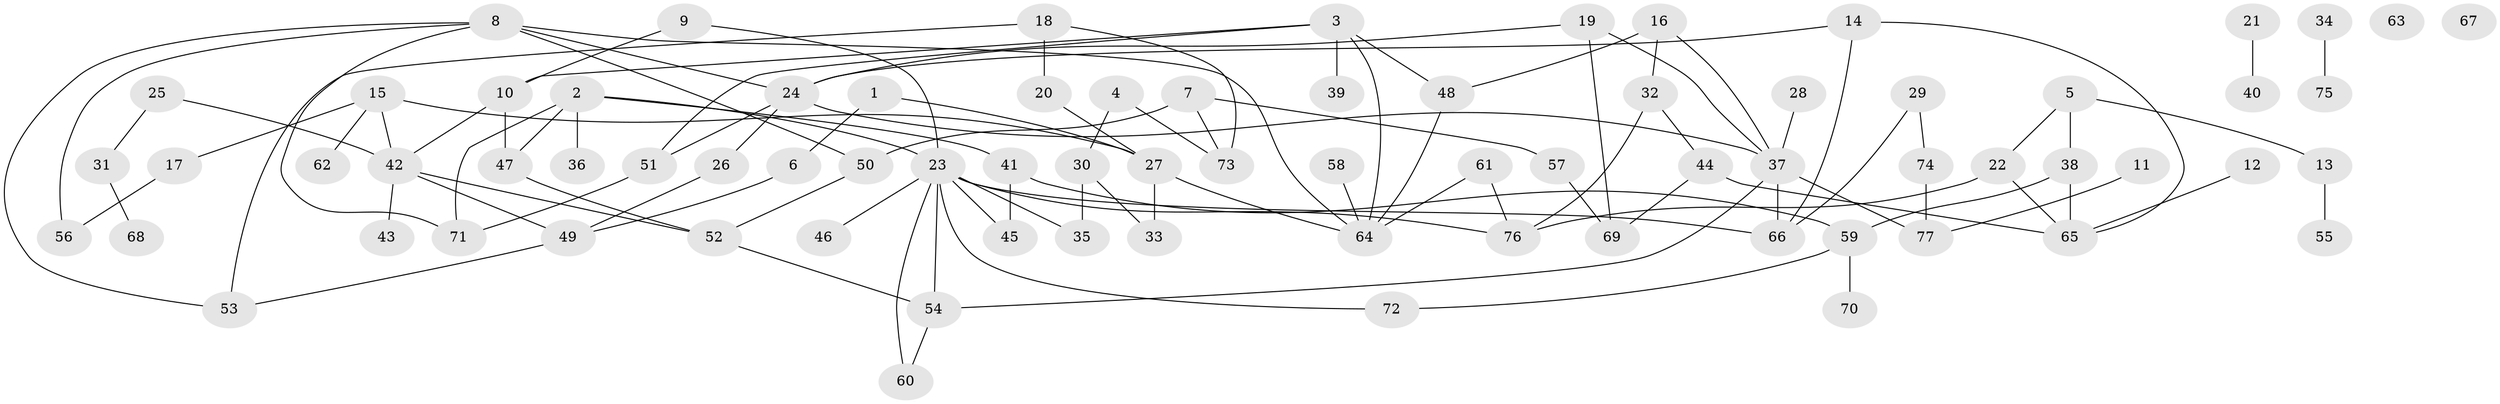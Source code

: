 // Generated by graph-tools (version 1.1) at 2025/39/03/09/25 04:39:28]
// undirected, 77 vertices, 106 edges
graph export_dot {
graph [start="1"]
  node [color=gray90,style=filled];
  1;
  2;
  3;
  4;
  5;
  6;
  7;
  8;
  9;
  10;
  11;
  12;
  13;
  14;
  15;
  16;
  17;
  18;
  19;
  20;
  21;
  22;
  23;
  24;
  25;
  26;
  27;
  28;
  29;
  30;
  31;
  32;
  33;
  34;
  35;
  36;
  37;
  38;
  39;
  40;
  41;
  42;
  43;
  44;
  45;
  46;
  47;
  48;
  49;
  50;
  51;
  52;
  53;
  54;
  55;
  56;
  57;
  58;
  59;
  60;
  61;
  62;
  63;
  64;
  65;
  66;
  67;
  68;
  69;
  70;
  71;
  72;
  73;
  74;
  75;
  76;
  77;
  1 -- 6;
  1 -- 27;
  2 -- 23;
  2 -- 36;
  2 -- 41;
  2 -- 47;
  2 -- 71;
  3 -- 10;
  3 -- 39;
  3 -- 48;
  3 -- 51;
  3 -- 64;
  4 -- 30;
  4 -- 73;
  5 -- 13;
  5 -- 22;
  5 -- 38;
  6 -- 49;
  7 -- 50;
  7 -- 57;
  7 -- 73;
  8 -- 24;
  8 -- 50;
  8 -- 53;
  8 -- 56;
  8 -- 64;
  8 -- 71;
  9 -- 10;
  9 -- 23;
  10 -- 42;
  10 -- 47;
  11 -- 77;
  12 -- 65;
  13 -- 55;
  14 -- 24;
  14 -- 65;
  14 -- 66;
  15 -- 17;
  15 -- 27;
  15 -- 42;
  15 -- 62;
  16 -- 32;
  16 -- 37;
  16 -- 48;
  17 -- 56;
  18 -- 20;
  18 -- 53;
  18 -- 73;
  19 -- 24;
  19 -- 37;
  19 -- 69;
  20 -- 27;
  21 -- 40;
  22 -- 65;
  22 -- 76;
  23 -- 35;
  23 -- 45;
  23 -- 46;
  23 -- 54;
  23 -- 60;
  23 -- 66;
  23 -- 72;
  23 -- 76;
  24 -- 26;
  24 -- 37;
  24 -- 51;
  25 -- 31;
  25 -- 42;
  26 -- 49;
  27 -- 33;
  27 -- 64;
  28 -- 37;
  29 -- 66;
  29 -- 74;
  30 -- 33;
  30 -- 35;
  31 -- 68;
  32 -- 44;
  32 -- 76;
  34 -- 75;
  37 -- 54;
  37 -- 66;
  37 -- 77;
  38 -- 59;
  38 -- 65;
  41 -- 45;
  41 -- 59;
  42 -- 43;
  42 -- 49;
  42 -- 52;
  44 -- 65;
  44 -- 69;
  47 -- 52;
  48 -- 64;
  49 -- 53;
  50 -- 52;
  51 -- 71;
  52 -- 54;
  54 -- 60;
  57 -- 69;
  58 -- 64;
  59 -- 70;
  59 -- 72;
  61 -- 64;
  61 -- 76;
  74 -- 77;
}
